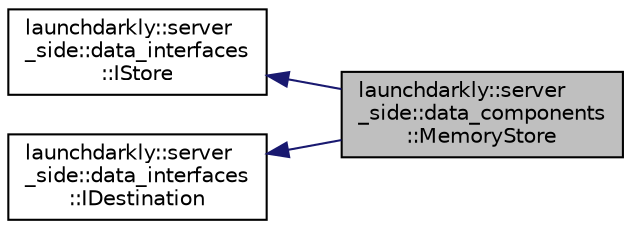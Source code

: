 digraph "launchdarkly::server_side::data_components::MemoryStore"
{
 // LATEX_PDF_SIZE
  edge [fontname="Helvetica",fontsize="10",labelfontname="Helvetica",labelfontsize="10"];
  node [fontname="Helvetica",fontsize="10",shape=record];
  rankdir="LR";
  Node1 [label="launchdarkly::server\l_side::data_components\l::MemoryStore",height=0.2,width=0.4,color="black", fillcolor="grey75", style="filled", fontcolor="black",tooltip=" "];
  Node2 -> Node1 [dir="back",color="midnightblue",fontsize="10",style="solid",fontname="Helvetica"];
  Node2 [label="launchdarkly::server\l_side::data_interfaces\l::IStore",height=0.2,width=0.4,color="black", fillcolor="white", style="filled",URL="$classlaunchdarkly_1_1server__side_1_1data__interfaces_1_1IStore.html",tooltip="IStore provides shared ownership of flag and segment domain objects."];
  Node3 -> Node1 [dir="back",color="midnightblue",fontsize="10",style="solid",fontname="Helvetica"];
  Node3 [label="launchdarkly::server\l_side::data_interfaces\l::IDestination",height=0.2,width=0.4,color="black", fillcolor="white", style="filled",URL="$classlaunchdarkly_1_1server__side_1_1data__interfaces_1_1IDestination.html",tooltip="IDestination represents a sink for data received by the SDK. A destination may be a database,..."];
}
